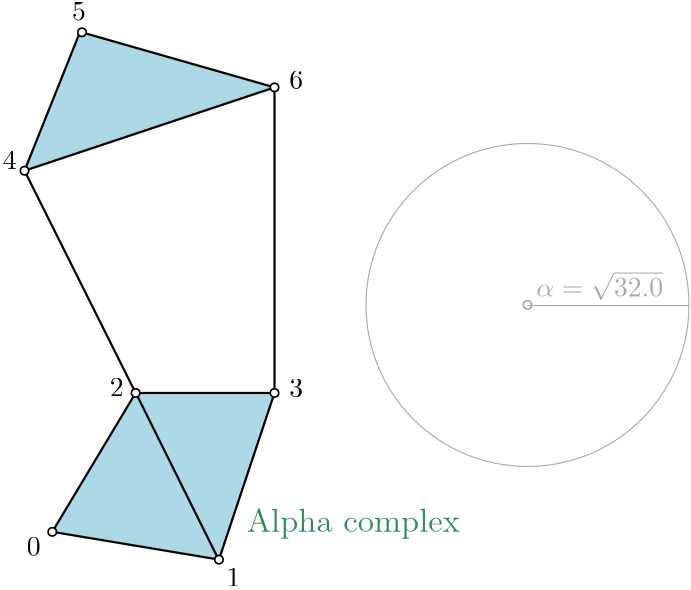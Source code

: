 <?xml version="1.0"?>
<!DOCTYPE ipe SYSTEM "ipe.dtd">
<ipe version="70206" creator="Ipe 7.2.7">
<info created="D:20150603143945" modified="D:20200110100102"/>
<ipestyle name="basic">
<symbol name="arrow/arc(spx)">
<path stroke="sym-stroke" fill="sym-stroke" pen="sym-pen">
0 0 m
-1 0.333 l
-1 -0.333 l
h
</path>
</symbol>
<symbol name="arrow/farc(spx)">
<path stroke="sym-stroke" fill="white" pen="sym-pen">
0 0 m
-1 0.333 l
-1 -0.333 l
h
</path>
</symbol>
<symbol name="mark/circle(sx)" transformations="translations">
<path fill="sym-stroke">
0.6 0 0 0.6 0 0 e
0.4 0 0 0.4 0 0 e
</path>
</symbol>
<symbol name="mark/disk(sx)" transformations="translations">
<path fill="sym-stroke">
0.6 0 0 0.6 0 0 e
</path>
</symbol>
<symbol name="mark/fdisk(sfx)" transformations="translations">
<group>
<path fill="sym-fill">
0.5 0 0 0.5 0 0 e
</path>
<path fill="sym-stroke" fillrule="eofill">
0.6 0 0 0.6 0 0 e
0.4 0 0 0.4 0 0 e
</path>
</group>
</symbol>
<symbol name="mark/box(sx)" transformations="translations">
<path fill="sym-stroke" fillrule="eofill">
-0.6 -0.6 m
0.6 -0.6 l
0.6 0.6 l
-0.6 0.6 l
h
-0.4 -0.4 m
0.4 -0.4 l
0.4 0.4 l
-0.4 0.4 l
h
</path>
</symbol>
<symbol name="mark/square(sx)" transformations="translations">
<path fill="sym-stroke">
-0.6 -0.6 m
0.6 -0.6 l
0.6 0.6 l
-0.6 0.6 l
h
</path>
</symbol>
<symbol name="mark/fsquare(sfx)" transformations="translations">
<group>
<path fill="sym-fill">
-0.5 -0.5 m
0.5 -0.5 l
0.5 0.5 l
-0.5 0.5 l
h
</path>
<path fill="sym-stroke" fillrule="eofill">
-0.6 -0.6 m
0.6 -0.6 l
0.6 0.6 l
-0.6 0.6 l
h
-0.4 -0.4 m
0.4 -0.4 l
0.4 0.4 l
-0.4 0.4 l
h
</path>
</group>
</symbol>
<symbol name="mark/cross(sx)" transformations="translations">
<group>
<path fill="sym-stroke">
-0.43 -0.57 m
0.57 0.43 l
0.43 0.57 l
-0.57 -0.43 l
h
</path>
<path fill="sym-stroke">
-0.43 0.57 m
0.57 -0.43 l
0.43 -0.57 l
-0.57 0.43 l
h
</path>
</group>
</symbol>
<symbol name="arrow/fnormal(spx)">
<path stroke="sym-stroke" fill="white" pen="sym-pen">
0 0 m
-1 0.333 l
-1 -0.333 l
h
</path>
</symbol>
<symbol name="arrow/pointed(spx)">
<path stroke="sym-stroke" fill="sym-stroke" pen="sym-pen">
0 0 m
-1 0.333 l
-0.8 0 l
-1 -0.333 l
h
</path>
</symbol>
<symbol name="arrow/fpointed(spx)">
<path stroke="sym-stroke" fill="white" pen="sym-pen">
0 0 m
-1 0.333 l
-0.8 0 l
-1 -0.333 l
h
</path>
</symbol>
<symbol name="arrow/linear(spx)">
<path stroke="sym-stroke" pen="sym-pen">
-1 0.333 m
0 0 l
-1 -0.333 l
</path>
</symbol>
<symbol name="arrow/fdouble(spx)">
<path stroke="sym-stroke" fill="white" pen="sym-pen">
0 0 m
-1 0.333 l
-1 -0.333 l
h
-1 0 m
-2 0.333 l
-2 -0.333 l
h
</path>
</symbol>
<symbol name="arrow/double(spx)">
<path stroke="sym-stroke" fill="sym-stroke" pen="sym-pen">
0 0 m
-1 0.333 l
-1 -0.333 l
h
-1 0 m
-2 0.333 l
-2 -0.333 l
h
</path>
</symbol>
<pen name="heavier" value="0.8"/>
<pen name="fat" value="1.2"/>
<pen name="ultrafat" value="2"/>
<symbolsize name="large" value="5"/>
<symbolsize name="small" value="2"/>
<symbolsize name="tiny" value="1.1"/>
<arrowsize name="large" value="10"/>
<arrowsize name="small" value="5"/>
<arrowsize name="tiny" value="3"/>
<color name="red" value="1 0 0"/>
<color name="green" value="0 1 0"/>
<color name="blue" value="0 0 1"/>
<color name="yellow" value="1 1 0"/>
<color name="orange" value="1 0.647 0"/>
<color name="gold" value="1 0.843 0"/>
<color name="purple" value="0.627 0.125 0.941"/>
<color name="gray" value="0.745"/>
<color name="brown" value="0.647 0.165 0.165"/>
<color name="navy" value="0 0 0.502"/>
<color name="pink" value="1 0.753 0.796"/>
<color name="seagreen" value="0.18 0.545 0.341"/>
<color name="turquoise" value="0.251 0.878 0.816"/>
<color name="violet" value="0.933 0.51 0.933"/>
<color name="darkblue" value="0 0 0.545"/>
<color name="darkcyan" value="0 0.545 0.545"/>
<color name="darkgray" value="0.663"/>
<color name="darkgreen" value="0 0.392 0"/>
<color name="darkmagenta" value="0.545 0 0.545"/>
<color name="darkorange" value="1 0.549 0"/>
<color name="darkred" value="0.545 0 0"/>
<color name="lightblue" value="0.678 0.847 0.902"/>
<color name="lightcyan" value="0.878 1 1"/>
<color name="lightgray" value="0.827"/>
<color name="lightgreen" value="0.565 0.933 0.565"/>
<color name="lightyellow" value="1 1 0.878"/>
<dashstyle name="dashed" value="[4] 0"/>
<dashstyle name="dotted" value="[1 3] 0"/>
<dashstyle name="dash dotted" value="[4 2 1 2] 0"/>
<dashstyle name="dash dot dotted" value="[4 2 1 2 1 2] 0"/>
<textsize name="large" value="\large"/>
<textsize name="small" value="\small"/>
<textsize name="tiny" value="\tiny"/>
<textsize name="Large" value="\Large"/>
<textsize name="LARGE" value="\LARGE"/>
<textsize name="huge" value="\huge"/>
<textsize name="Huge" value="\Huge"/>
<textsize name="footnote" value="\footnotesize"/>
<textstyle name="center" begin="\begin{center}" end="\end{center}"/>
<textstyle name="itemize" begin="\begin{itemize}" end="\end{itemize}"/>
<textstyle name="item" begin="\begin{itemize}\item{}" end="\end{itemize}"/>
<gridsize name="4 pts" value="4"/>
<gridsize name="8 pts (~3 mm)" value="8"/>
<gridsize name="16 pts (~6 mm)" value="16"/>
<gridsize name="32 pts (~12 mm)" value="32"/>
<gridsize name="10 pts (~3.5 mm)" value="10"/>
<gridsize name="20 pts (~7 mm)" value="20"/>
<gridsize name="14 pts (~5 mm)" value="14"/>
<gridsize name="28 pts (~10 mm)" value="28"/>
<gridsize name="56 pts (~20 mm)" value="56"/>
<anglesize name="90 deg" value="90"/>
<anglesize name="60 deg" value="60"/>
<anglesize name="45 deg" value="45"/>
<anglesize name="30 deg" value="30"/>
<anglesize name="22.5 deg" value="22.5"/>
<tiling name="falling" angle="-60" step="4" width="1"/>
<tiling name="rising" angle="30" step="4" width="1"/>
</ipestyle>
<page>
<layer name="alpha"/>
<view layers="alpha" active="alpha"/>
<path layer="alpha" fill="lightblue">
109.771 601.912 m
159.595 601.797 l
140.058 541.915 l
h
</path>
<path fill="lightblue">
79.8776 552.169 m
109.756 601.699 l
139.812 542.209 l
h
</path>
<path fill="lightblue">
69.8453 682.419 m
159.925 712.208 l
90.12 732.039 l
h
</path>
<text matrix="1 0 0 1 -230.178 22.1775" transformations="translations" pos="380 530" stroke="seagreen" type="label" width="76.735" height="8.307" depth="2.32" valign="baseline" size="large">Alpha complex</text>
<text matrix="1 0 0 1 -212.333 18.6762" transformations="translations" pos="282.952 524.893" stroke="black" type="label" width="4.981" height="6.42" depth="0" valign="baseline">0</text>
<text matrix="1 0 0 1 -210.178 22.1775" transformations="translations" pos="352.708 510.349" stroke="black" type="label" width="4.981" height="6.42" depth="0" valign="baseline">1</text>
<text matrix="1 0 0 1 -210.178 22.1775" transformations="translations" pos="310.693 578.759" stroke="black" type="label" width="4.981" height="6.42" depth="0" valign="baseline">2</text>
<text matrix="1 0 0 1 -210.178 22.1775" transformations="translations" pos="375.332 578.49" stroke="black" type="label" width="4.981" height="6.42" depth="0" valign="baseline">3</text>
<text matrix="1 0 0 1 -210.178 22.1775" transformations="translations" pos="272.179 660.635" stroke="black" type="label" width="4.981" height="6.42" depth="0" valign="baseline">4</text>
<text matrix="1 0 0 1 -209.478 12.0238" transformations="translations" pos="296.419 724.197" stroke="black" type="label" width="4.981" height="6.42" depth="0" valign="baseline">5</text>
<text matrix="1 0 0 1 -210.178 22.1775" transformations="translations" pos="375.332 689.453" stroke="black" type="label" width="4.981" height="6.42" depth="0" valign="baseline">6</text>
<path matrix="1 0 0 1 31.9779 -58.7483" stroke="darkgray">
58.1341 0 0 58.1341 218.925 692.601 e
</path>
<path matrix="1 0 0 1 29.8225 22.1775" stroke="black" pen="heavier">
60 710 m
40 660 l
</path>
<path matrix="1 0 0 1 29.8225 22.1775" stroke="black" pen="heavier">
40 660 m
130 690 l
</path>
<path matrix="1 0 0 1 29.8225 22.1775" stroke="black" pen="heavier">
130 690 m
60 710 l
</path>
<path matrix="1 0 0 1 29.8225 22.1775" stroke="black" pen="heavier">
40 660 m
80 580 l
</path>
<path matrix="1 0 0 1 29.8225 22.1775" stroke="black" pen="heavier">
80 580 m
130 580 l
130 580 l
</path>
<path matrix="1 0 0 1 29.8225 22.1775" stroke="black" pen="heavier">
130 580 m
110 520 l
</path>
<path matrix="1 0 0 1 29.8225 22.1775" stroke="black" pen="heavier">
110 520 m
50 530 l
50 530 l
50 530 l
</path>
<path matrix="1 0 0 1 29.8225 22.1775" stroke="black" pen="heavier">
50 530 m
80 580 l
</path>
<path matrix="1 0 0 1 29.8225 22.1775" stroke="black" pen="heavier">
130 580 m
130 690 l
</path>
<use matrix="1 0 0 1 142.618 -109.867" name="mark/fdisk(sfx)" pos="108.285 743.72" size="normal" stroke="darkgray" fill="white"/>
<path matrix="1 0 0 1 142.618 -109.867" stroke="darkgray">
108.275 743.531 m
166.45 743.531 l
</path>
<text matrix="1 0 0 1 126.618 -109.867" transformations="translations" pos="127.397 746.763" stroke="darkgray" type="label" width="45.707" height="9.041" depth="1.32" valign="baseline" style="math">\alpha = \sqrt{32.0}</text>
<use matrix="1 0 0 1 -209.478 12.0238" name="mark/fdisk(sfx)" pos="300 720" size="normal" stroke="black" fill="white"/>
<use matrix="1 0 0 1 -210.178 22.1775" name="mark/fdisk(sfx)" pos="280 660" size="normal" stroke="black" fill="white"/>
<use matrix="1 0 0 1 -210.178 22.1775" name="mark/fdisk(sfx)" pos="370 690" size="normal" stroke="black" fill="white"/>
<use matrix="1 0 0 1 -210.178 22.1775" name="mark/fdisk(sfx)" pos="370 580" size="normal" stroke="black" fill="white"/>
<use matrix="1 0 0 1 -210.178 22.1775" name="mark/fdisk(sfx)" pos="290 530" size="normal" stroke="black" fill="white"/>
<path matrix="1 0 0 1 -40 -8" stroke="black" pen="heavier">
150.038 609.9 m
179.929 549.727 l
</path>
<use matrix="1 0 0 1 -210.178 22.1775" name="mark/fdisk(sfx)" pos="320 580" size="normal" stroke="black" fill="white"/>
<use matrix="1 0 0 1 -210.178 22.1775" name="mark/fdisk(sfx)" pos="350 520" size="normal" stroke="black" fill="white"/>
</page>
</ipe>
